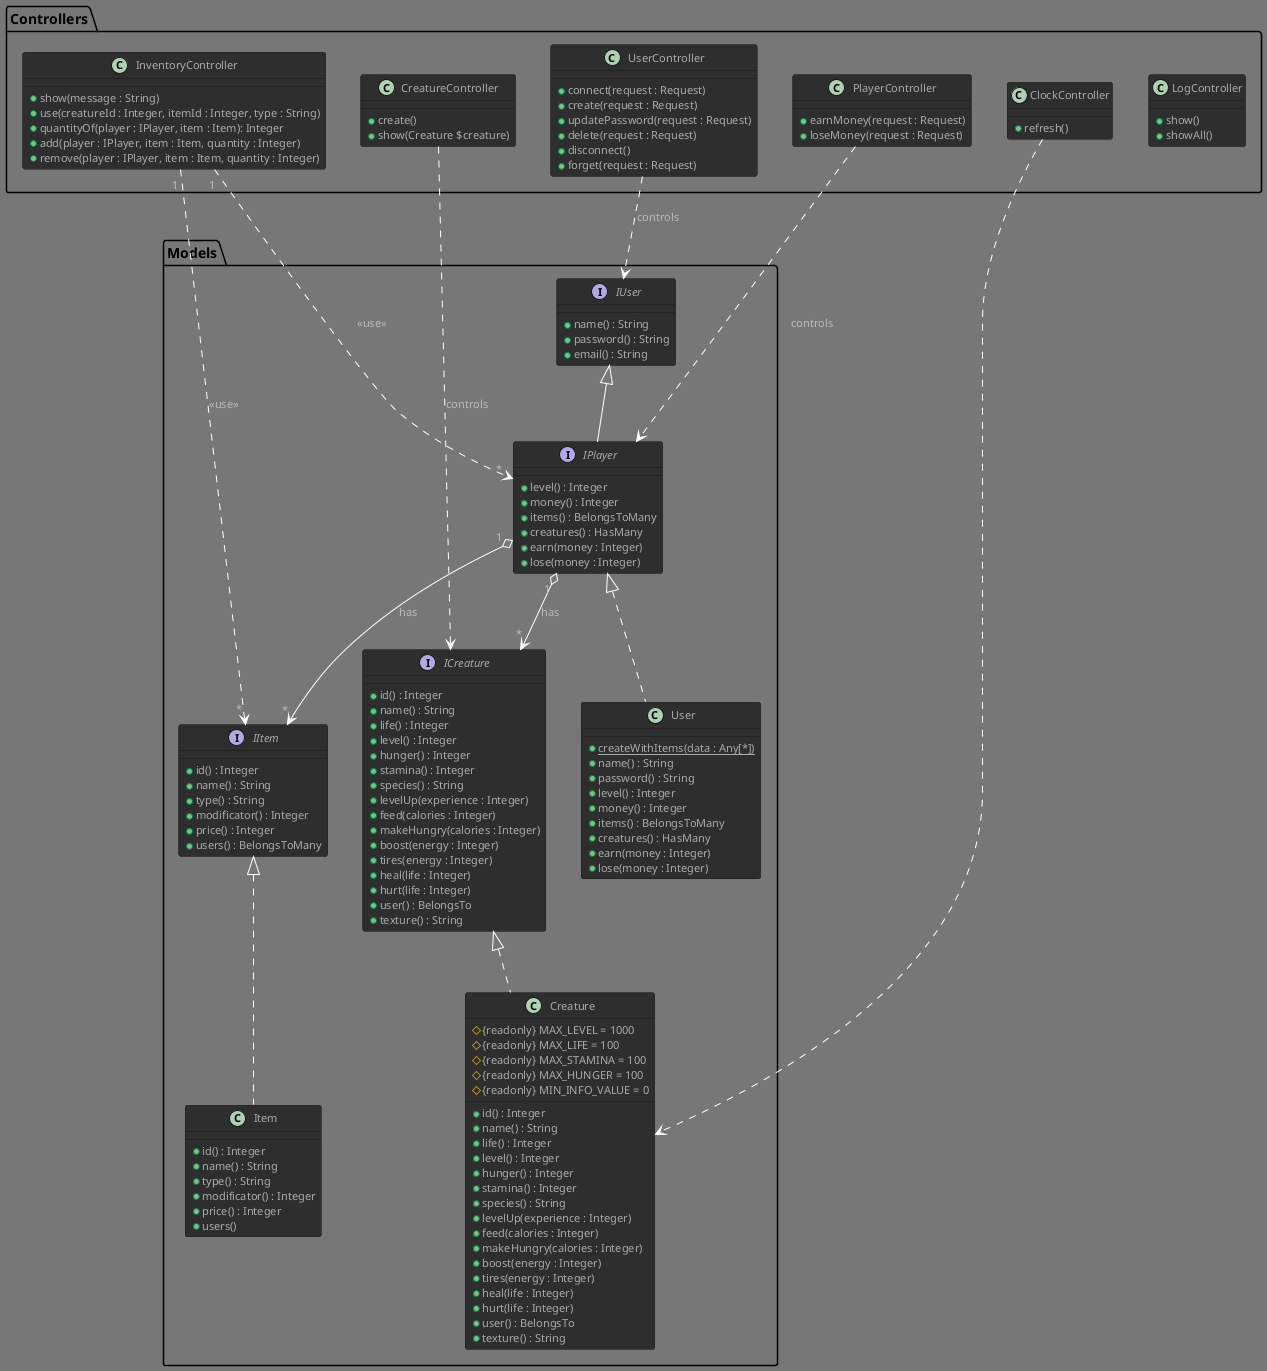 @startuml VirtualNoe

!theme reddress-darkgreen

package Models
{
    interface IUser {
        + name() : String
        + password() : String
        + email() : String
    }

    interface IPlayer extends IUser
    {
        + level() : Integer /' sum of his creatures' exp '/
        + money() : Integer
        + items() : BelongsToMany
        + creatures() : HasMany
        + earn(money : Integer)
        + lose(money : Integer)
    }
    IPlayer" 1 " o--> " * "IItem : has
    IPlayer" 1 " o--> " * "ICreature : has

    class User implements IPlayer
    {
        + {static} createWithItems(data : Any[*])
        + name() : String
        + password() : String
        + level() : Integer
        + money() : Integer
        + items() : BelongsToMany
        + creatures() : HasMany
        + earn(money : Integer)
        + lose(money : Integer)
    }

    interface IItem
    {
        + id() : Integer
        + name() : String
        + type() : String
        + modificator() : Integer   
        + price() : Integer
        + users() : BelongsToMany /' get owners '/
    }

    class Item implements IItem
    {
        + id() : Integer
        + name() : String
        + type() : String
        + modificator() : Integer   
        + price() : Integer
        + users()
    }

    interface ICreature
    {
        + id() : Integer
        + name() : String
        + life() : Integer
        + level() : Integer
        + hunger() : Integer
        + stamina() : Integer
        + species() : String
        + levelUp(experience : Integer)
        + feed(calories : Integer) 
        + makeHungry(calories : Integer) 
        + boost(energy : Integer) 
        + tires(energy : Integer) 
        + heal(life : Integer) 
        + hurt(life : Integer) 
        + user() : BelongsTo
        + texture() : String
    }

    class Creature implements ICreature
    {
        # {readonly} MAX_LEVEL = 1000
        # {readonly} MAX_LIFE = 100
        # {readonly} MAX_STAMINA = 100
        # {readonly} MAX_HUNGER = 100
        # {readonly} MIN_INFO_VALUE = 0
        + id() : Integer
        + name() : String
        + life() : Integer
        + level() : Integer
        + hunger() : Integer
        + stamina() : Integer
        + species() : String
        + levelUp(experience : Integer)
        + feed(calories : Integer) 
        + makeHungry(calories : Integer) 
        + boost(energy : Integer) 
        + tires(energy : Integer) 
        + heal(life : Integer) 
        + hurt(life : Integer) 
        + user() : BelongsTo
        + texture() : String
    }
}

package Controllers
{
    class LogController
    {
        +  show()
        +  showAll()
    }

    class InventoryController   /' use IPlayer '/
    {
        + show(message : String)
        + use(creatureId : Integer, itemId : Integer, type : String)
        + quantityOf(player : IPlayer, item : Item): Integer
        + add(player : IPlayer, item : Item, quantity : Integer)
        + remove(player : IPlayer, item : Item, quantity : Integer)
    }
    InventoryController" 1 " ..> " * "IPlayer : <<use>>
    InventoryController" 1 " ..> " * "IItem : <<use>>

    class UserController {
        + connect(request : Request)
        + create(request : Request)
        + updatePassword(request : Request)
        + delete(request : Request)
        + disconnect()
        + forget(request : Request)
    }
    UserController ..> IUser : controls

    class PlayerController {
        + earnMoney(request : Request)
        + loseMoney(request : Request)
    }
    PlayerController ..> IPlayer : controls

    class CreatureController {
        + create()
        + show(Creature $creature)
    }
    CreatureController ..> ICreature : controls

    class ClockController{
        + refresh()
    }
    ClockController ..> Creature
}

@enduml